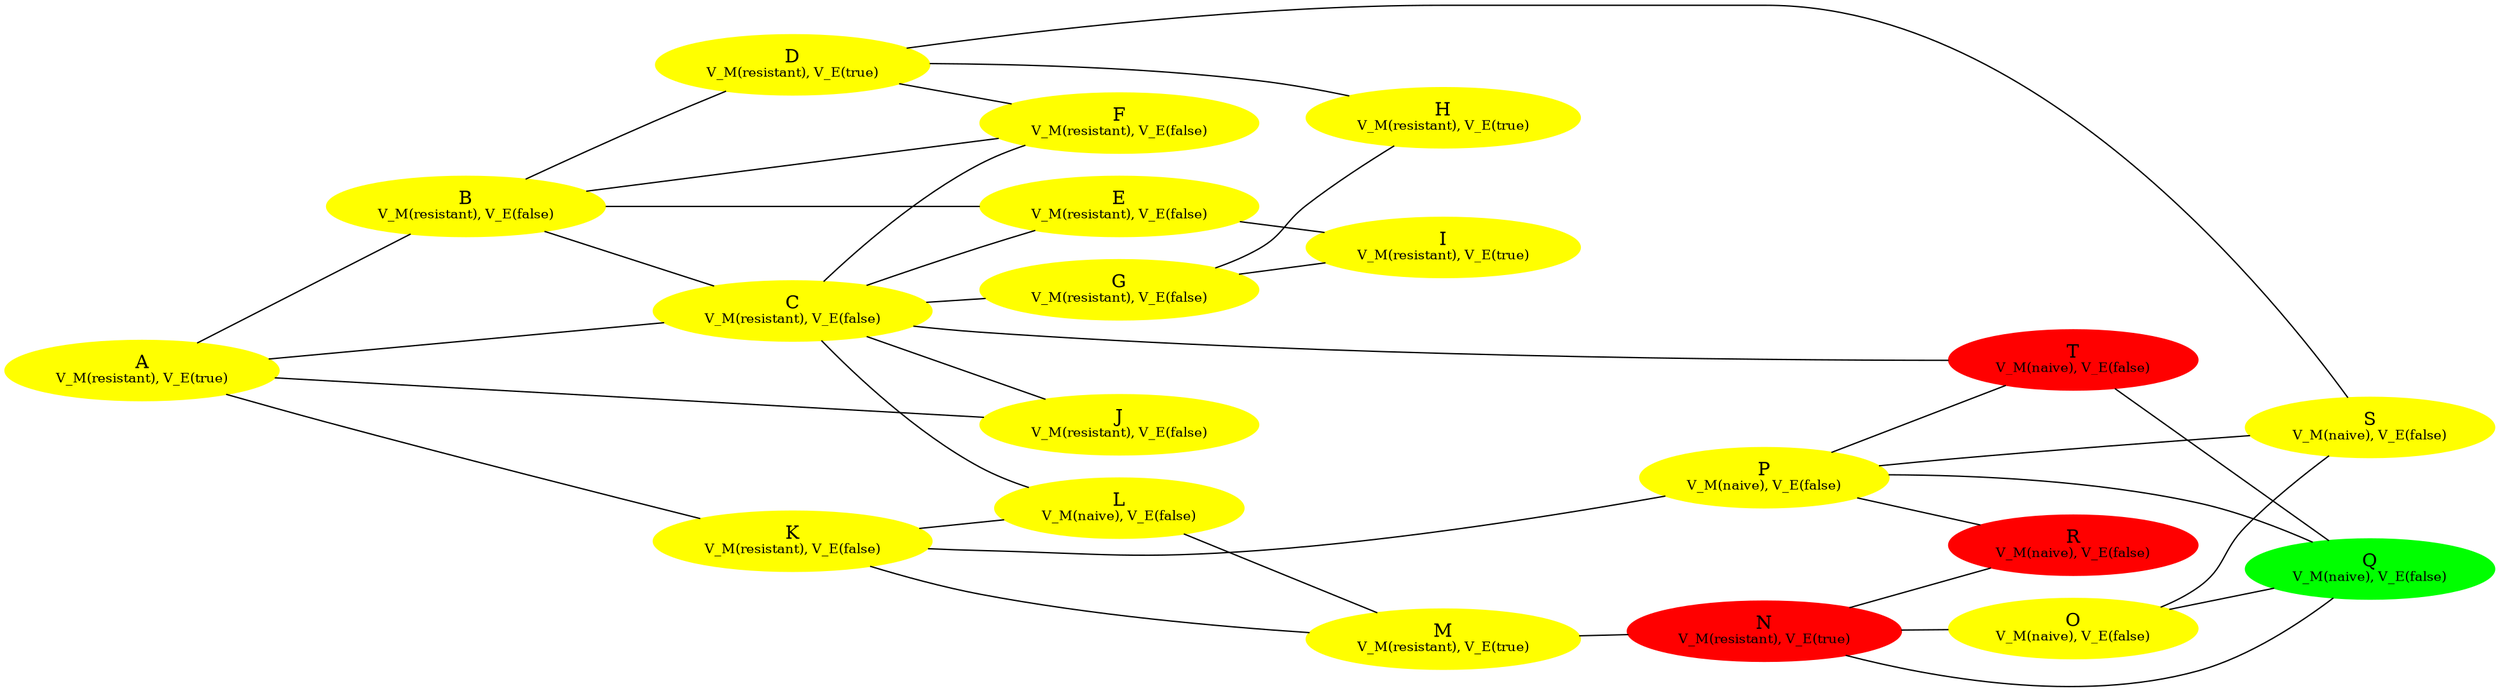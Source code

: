 graph {
 rankdir=LR;
A[label=<A<BR /><FONT POINT-SIZE="10">V_M(resistant), V_E(true)</FONT>>,style=filled, color=yellow];
B[label=<B<BR /><FONT POINT-SIZE="10">V_M(resistant), V_E(false)</FONT>>,style=filled, color=yellow];
C[label=<C<BR /><FONT POINT-SIZE="10">V_M(resistant), V_E(false)</FONT>>,style=filled, color=yellow];
D[label=<D<BR /><FONT POINT-SIZE="10">V_M(resistant), V_E(true)</FONT>>,style=filled, color=yellow];
E[label=<E<BR /><FONT POINT-SIZE="10">V_M(resistant), V_E(false)</FONT>>,style=filled, color=yellow];
F[label=<F<BR /><FONT POINT-SIZE="10">V_M(resistant), V_E(false)</FONT>>,style=filled, color=yellow];
G[label=<G<BR /><FONT POINT-SIZE="10">V_M(resistant), V_E(false)</FONT>>,style=filled, color=yellow];
H[label=<H<BR /><FONT POINT-SIZE="10">V_M(resistant), V_E(true)</FONT>>,style=filled, color=yellow];
I[label=<I<BR /><FONT POINT-SIZE="10">V_M(resistant), V_E(true)</FONT>>,style=filled, color=yellow];
J[label=<J<BR /><FONT POINT-SIZE="10">V_M(resistant), V_E(false)</FONT>>,style=filled, color=yellow];
K[label=<K<BR /><FONT POINT-SIZE="10">V_M(resistant), V_E(false)</FONT>>,style=filled, color=yellow];
L[label=<L<BR /><FONT POINT-SIZE="10">V_M(naive), V_E(false)</FONT>>,style=filled, color=yellow];
M[label=<M<BR /><FONT POINT-SIZE="10">V_M(resistant), V_E(true)</FONT>>,style=filled, color=yellow];
N[label=<N<BR /><FONT POINT-SIZE="10">V_M(resistant), V_E(true)</FONT>>,style=filled, color=red];
O[label=<O<BR /><FONT POINT-SIZE="10">V_M(naive), V_E(false)</FONT>>,style=filled, color=yellow];
P[label=<P<BR /><FONT POINT-SIZE="10">V_M(naive), V_E(false)</FONT>>,style=filled, color=yellow];
Q[label=<Q<BR /><FONT POINT-SIZE="10">V_M(naive), V_E(false)</FONT>>,style=filled, color=green];
R[label=<R<BR /><FONT POINT-SIZE="10">V_M(naive), V_E(false)</FONT>>,style=filled, color=red];
S[label=<S<BR /><FONT POINT-SIZE="10">V_M(naive), V_E(false)</FONT>>,style=filled, color=yellow];
T[label=<T<BR /><FONT POINT-SIZE="10">V_M(naive), V_E(false)</FONT>>,style=filled, color=red];
A -- {{B C J K }}
B -- {{D E C F }}
C -- {{F G E L J T }}
D -- {{H F S }}
E -- {{I }}
F -- {{}}
G -- {{H I }}
H -- {{}}
I -- {{}}
J -- {{}}
K -- {{L M P }}
L -- {{M }}
M -- {{N }}
N -- {{R Q O }}
O -- {{Q S }}
P -- {{T S Q R }}
Q -- {{}}
R -- {{}}
S -- {{}}
T -- {{Q }}
}